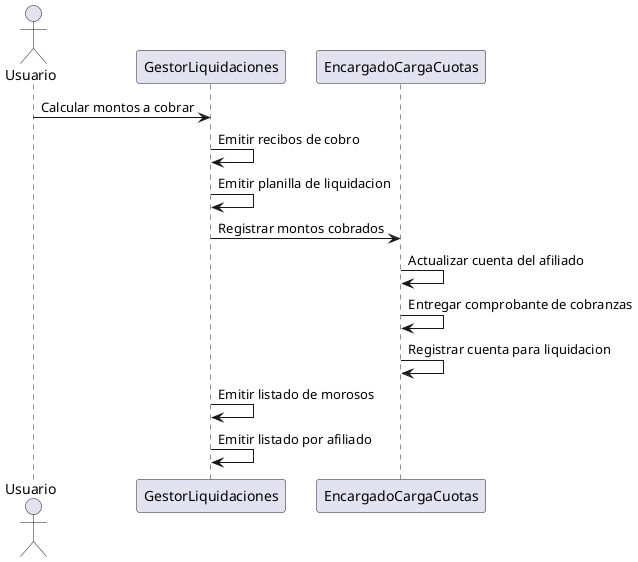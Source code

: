 /' Una empresa que presta servicios de medicina prepaga presenta el siguiente proceso para el cobro de las cuotas mensuales
por la prestación de servicios a sus afiliados: entre el día 25 y 30 de cada mes Gestor de Liquidaciones realiza el cálculo
de los montos a cobrar a sus afiliados (individual y grupofamiliar) de cada plan de salud. Según el plan de cada afiliado
se emiten recibos de cobro (queincluyen datos del afiliado, plan de salud y monto adeudado) y una planilla de Liquidación
de cuotas para cada cobrador de una zona de cobro, detallando nro. de afiliado, nro. de recibo ymontos.
Cuando el cobrador regresa con la Planilla de Liquidación, luego de haber realizado lacobranza, el Encargado de la Carga
de las cuotas registra los montos cobrados por afiliado en elsistema   actualizando   la   correspondiente   cuenta   del
afiliado,   entregando   un   comprobante   decobranzas   realizadas   al   cobrador,   registrándose   en   su   cuenta   para   su   posterior   liquidación.
Periódicamente el Gestor de Liquidaciones emite un listado de Morosos por zona y un Listado porafiliado detallando las cuotas adeudadas.
Cabe aclarar que una zona de cobro considera un conjuntode barrios. '/
@startuml

actor Usuario

Usuario -> GestorLiquidaciones: Calcular montos a cobrar
GestorLiquidaciones -> GestorLiquidaciones: Emitir recibos de cobro
GestorLiquidaciones -> GestorLiquidaciones: Emitir planilla de liquidacion
GestorLiquidaciones -> EncargadoCargaCuotas: Registrar montos cobrados
EncargadoCargaCuotas -> EncargadoCargaCuotas: Actualizar cuenta del afiliado
EncargadoCargaCuotas -> EncargadoCargaCuotas: Entregar comprobante de cobranzas
EncargadoCargaCuotas -> EncargadoCargaCuotas: Registrar cuenta para liquidacion
GestorLiquidaciones -> GestorLiquidaciones: Emitir listado de morosos
GestorLiquidaciones -> GestorLiquidaciones: Emitir listado por afiliado

@enduml